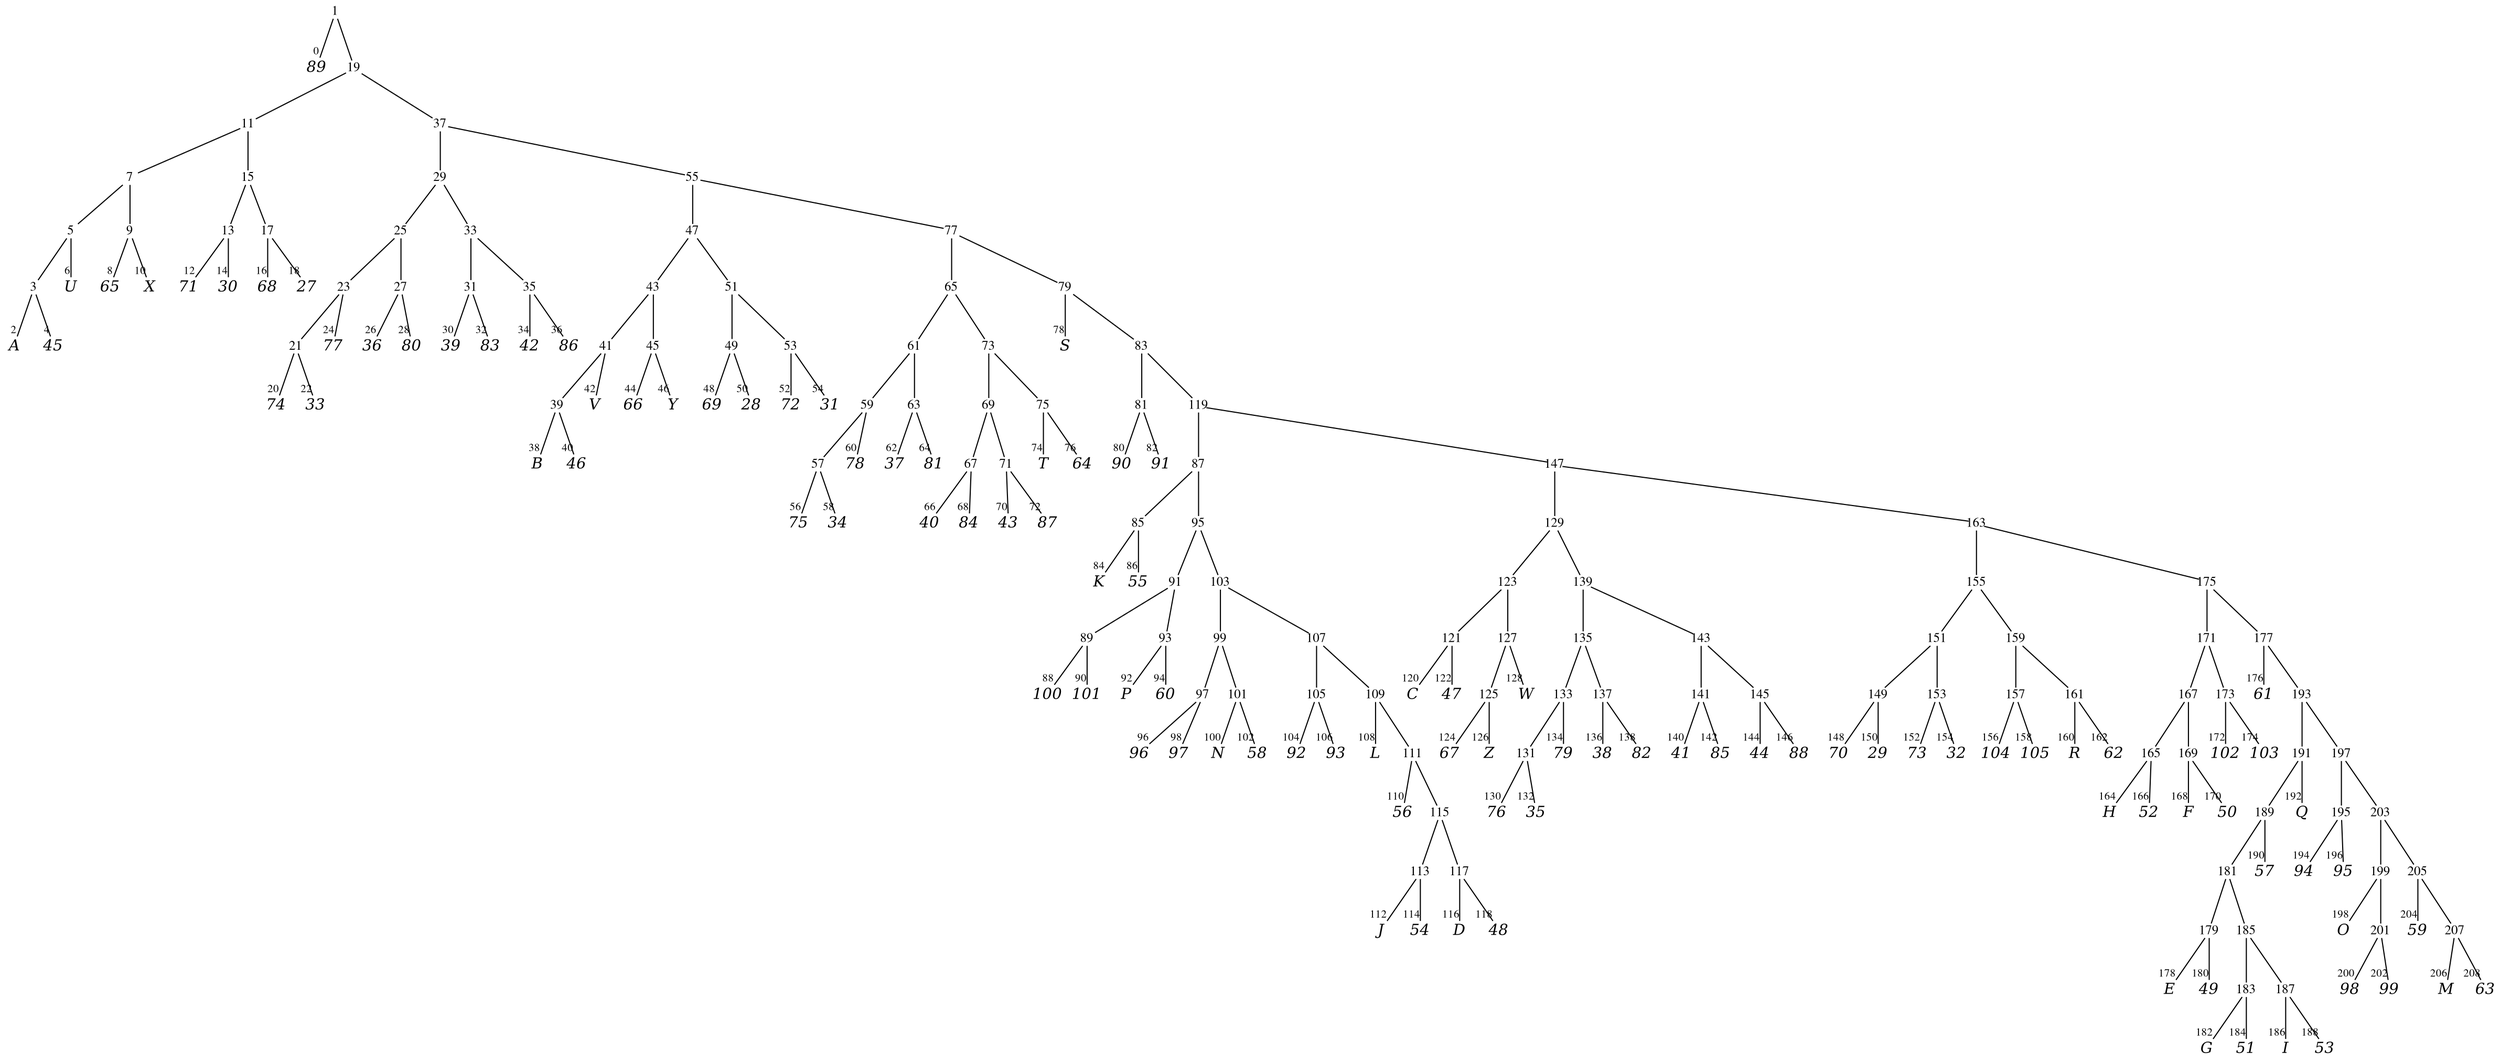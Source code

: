 
digraph vtree {

overlap=false

n1 [label="1",fontname="Times",shape="plaintext",fontsize=12,fixedsize=true,width=.2,height=.18]; 
n0 [label="89",fontname="Times-Italic",fontsize=14,shape="plaintext",fixedsize=true,width=.25,height=.25]; 
n19 [label="19",fontname="Times",shape="plaintext",fontsize=12,fixedsize=true,width=.2,height=.18]; 
n11 [label="11",fontname="Times",shape="plaintext",fontsize=12,fixedsize=true,width=.2,height=.18]; 
n7 [label="7",fontname="Times",shape="plaintext",fontsize=12,fixedsize=true,width=.2,height=.18]; 
n5 [label="5",fontname="Times",shape="plaintext",fontsize=12,fixedsize=true,width=.2,height=.18]; 
n3 [label="3",fontname="Times",shape="plaintext",fontsize=12,fixedsize=true,width=.2,height=.18]; 
n2 [label="A",fontname="Times-Italic",fontsize=14,shape="plaintext",fixedsize=true,width=.25,height=.25]; 
n4 [label="45",fontname="Times-Italic",fontsize=14,shape="plaintext",fixedsize=true,width=.25,height=.25]; 
n6 [label="U",fontname="Times-Italic",fontsize=14,shape="plaintext",fixedsize=true,width=.25,height=.25]; 
n9 [label="9",fontname="Times",shape="plaintext",fontsize=12,fixedsize=true,width=.2,height=.18]; 
n8 [label="65",fontname="Times-Italic",fontsize=14,shape="plaintext",fixedsize=true,width=.25,height=.25]; 
n10 [label="X",fontname="Times-Italic",fontsize=14,shape="plaintext",fixedsize=true,width=.25,height=.25]; 
n15 [label="15",fontname="Times",shape="plaintext",fontsize=12,fixedsize=true,width=.2,height=.18]; 
n13 [label="13",fontname="Times",shape="plaintext",fontsize=12,fixedsize=true,width=.2,height=.18]; 
n12 [label="71",fontname="Times-Italic",fontsize=14,shape="plaintext",fixedsize=true,width=.25,height=.25]; 
n14 [label="30",fontname="Times-Italic",fontsize=14,shape="plaintext",fixedsize=true,width=.25,height=.25]; 
n17 [label="17",fontname="Times",shape="plaintext",fontsize=12,fixedsize=true,width=.2,height=.18]; 
n16 [label="68",fontname="Times-Italic",fontsize=14,shape="plaintext",fixedsize=true,width=.25,height=.25]; 
n18 [label="27",fontname="Times-Italic",fontsize=14,shape="plaintext",fixedsize=true,width=.25,height=.25]; 
n37 [label="37",fontname="Times",shape="plaintext",fontsize=12,fixedsize=true,width=.2,height=.18]; 
n29 [label="29",fontname="Times",shape="plaintext",fontsize=12,fixedsize=true,width=.2,height=.18]; 
n25 [label="25",fontname="Times",shape="plaintext",fontsize=12,fixedsize=true,width=.2,height=.18]; 
n23 [label="23",fontname="Times",shape="plaintext",fontsize=12,fixedsize=true,width=.2,height=.18]; 
n21 [label="21",fontname="Times",shape="plaintext",fontsize=12,fixedsize=true,width=.2,height=.18]; 
n20 [label="74",fontname="Times-Italic",fontsize=14,shape="plaintext",fixedsize=true,width=.25,height=.25]; 
n22 [label="33",fontname="Times-Italic",fontsize=14,shape="plaintext",fixedsize=true,width=.25,height=.25]; 
n24 [label="77",fontname="Times-Italic",fontsize=14,shape="plaintext",fixedsize=true,width=.25,height=.25]; 
n27 [label="27",fontname="Times",shape="plaintext",fontsize=12,fixedsize=true,width=.2,height=.18]; 
n26 [label="36",fontname="Times-Italic",fontsize=14,shape="plaintext",fixedsize=true,width=.25,height=.25]; 
n28 [label="80",fontname="Times-Italic",fontsize=14,shape="plaintext",fixedsize=true,width=.25,height=.25]; 
n33 [label="33",fontname="Times",shape="plaintext",fontsize=12,fixedsize=true,width=.2,height=.18]; 
n31 [label="31",fontname="Times",shape="plaintext",fontsize=12,fixedsize=true,width=.2,height=.18]; 
n30 [label="39",fontname="Times-Italic",fontsize=14,shape="plaintext",fixedsize=true,width=.25,height=.25]; 
n32 [label="83",fontname="Times-Italic",fontsize=14,shape="plaintext",fixedsize=true,width=.25,height=.25]; 
n35 [label="35",fontname="Times",shape="plaintext",fontsize=12,fixedsize=true,width=.2,height=.18]; 
n34 [label="42",fontname="Times-Italic",fontsize=14,shape="plaintext",fixedsize=true,width=.25,height=.25]; 
n36 [label="86",fontname="Times-Italic",fontsize=14,shape="plaintext",fixedsize=true,width=.25,height=.25]; 
n55 [label="55",fontname="Times",shape="plaintext",fontsize=12,fixedsize=true,width=.2,height=.18]; 
n47 [label="47",fontname="Times",shape="plaintext",fontsize=12,fixedsize=true,width=.2,height=.18]; 
n43 [label="43",fontname="Times",shape="plaintext",fontsize=12,fixedsize=true,width=.2,height=.18]; 
n41 [label="41",fontname="Times",shape="plaintext",fontsize=12,fixedsize=true,width=.2,height=.18]; 
n39 [label="39",fontname="Times",shape="plaintext",fontsize=12,fixedsize=true,width=.2,height=.18]; 
n38 [label="B",fontname="Times-Italic",fontsize=14,shape="plaintext",fixedsize=true,width=.25,height=.25]; 
n40 [label="46",fontname="Times-Italic",fontsize=14,shape="plaintext",fixedsize=true,width=.25,height=.25]; 
n42 [label="V",fontname="Times-Italic",fontsize=14,shape="plaintext",fixedsize=true,width=.25,height=.25]; 
n45 [label="45",fontname="Times",shape="plaintext",fontsize=12,fixedsize=true,width=.2,height=.18]; 
n44 [label="66",fontname="Times-Italic",fontsize=14,shape="plaintext",fixedsize=true,width=.25,height=.25]; 
n46 [label="Y",fontname="Times-Italic",fontsize=14,shape="plaintext",fixedsize=true,width=.25,height=.25]; 
n51 [label="51",fontname="Times",shape="plaintext",fontsize=12,fixedsize=true,width=.2,height=.18]; 
n49 [label="49",fontname="Times",shape="plaintext",fontsize=12,fixedsize=true,width=.2,height=.18]; 
n48 [label="69",fontname="Times-Italic",fontsize=14,shape="plaintext",fixedsize=true,width=.25,height=.25]; 
n50 [label="28",fontname="Times-Italic",fontsize=14,shape="plaintext",fixedsize=true,width=.25,height=.25]; 
n53 [label="53",fontname="Times",shape="plaintext",fontsize=12,fixedsize=true,width=.2,height=.18]; 
n52 [label="72",fontname="Times-Italic",fontsize=14,shape="plaintext",fixedsize=true,width=.25,height=.25]; 
n54 [label="31",fontname="Times-Italic",fontsize=14,shape="plaintext",fixedsize=true,width=.25,height=.25]; 
n77 [label="77",fontname="Times",shape="plaintext",fontsize=12,fixedsize=true,width=.2,height=.18]; 
n65 [label="65",fontname="Times",shape="plaintext",fontsize=12,fixedsize=true,width=.2,height=.18]; 
n61 [label="61",fontname="Times",shape="plaintext",fontsize=12,fixedsize=true,width=.2,height=.18]; 
n59 [label="59",fontname="Times",shape="plaintext",fontsize=12,fixedsize=true,width=.2,height=.18]; 
n57 [label="57",fontname="Times",shape="plaintext",fontsize=12,fixedsize=true,width=.2,height=.18]; 
n56 [label="75",fontname="Times-Italic",fontsize=14,shape="plaintext",fixedsize=true,width=.25,height=.25]; 
n58 [label="34",fontname="Times-Italic",fontsize=14,shape="plaintext",fixedsize=true,width=.25,height=.25]; 
n60 [label="78",fontname="Times-Italic",fontsize=14,shape="plaintext",fixedsize=true,width=.25,height=.25]; 
n63 [label="63",fontname="Times",shape="plaintext",fontsize=12,fixedsize=true,width=.2,height=.18]; 
n62 [label="37",fontname="Times-Italic",fontsize=14,shape="plaintext",fixedsize=true,width=.25,height=.25]; 
n64 [label="81",fontname="Times-Italic",fontsize=14,shape="plaintext",fixedsize=true,width=.25,height=.25]; 
n73 [label="73",fontname="Times",shape="plaintext",fontsize=12,fixedsize=true,width=.2,height=.18]; 
n69 [label="69",fontname="Times",shape="plaintext",fontsize=12,fixedsize=true,width=.2,height=.18]; 
n67 [label="67",fontname="Times",shape="plaintext",fontsize=12,fixedsize=true,width=.2,height=.18]; 
n66 [label="40",fontname="Times-Italic",fontsize=14,shape="plaintext",fixedsize=true,width=.25,height=.25]; 
n68 [label="84",fontname="Times-Italic",fontsize=14,shape="plaintext",fixedsize=true,width=.25,height=.25]; 
n71 [label="71",fontname="Times",shape="plaintext",fontsize=12,fixedsize=true,width=.2,height=.18]; 
n70 [label="43",fontname="Times-Italic",fontsize=14,shape="plaintext",fixedsize=true,width=.25,height=.25]; 
n72 [label="87",fontname="Times-Italic",fontsize=14,shape="plaintext",fixedsize=true,width=.25,height=.25]; 
n75 [label="75",fontname="Times",shape="plaintext",fontsize=12,fixedsize=true,width=.2,height=.18]; 
n74 [label="T",fontname="Times-Italic",fontsize=14,shape="plaintext",fixedsize=true,width=.25,height=.25]; 
n76 [label="64",fontname="Times-Italic",fontsize=14,shape="plaintext",fixedsize=true,width=.25,height=.25]; 
n79 [label="79",fontname="Times",shape="plaintext",fontsize=12,fixedsize=true,width=.2,height=.18]; 
n78 [label="S",fontname="Times-Italic",fontsize=14,shape="plaintext",fixedsize=true,width=.25,height=.25]; 
n83 [label="83",fontname="Times",shape="plaintext",fontsize=12,fixedsize=true,width=.2,height=.18]; 
n81 [label="81",fontname="Times",shape="plaintext",fontsize=12,fixedsize=true,width=.2,height=.18]; 
n80 [label="90",fontname="Times-Italic",fontsize=14,shape="plaintext",fixedsize=true,width=.25,height=.25]; 
n82 [label="91",fontname="Times-Italic",fontsize=14,shape="plaintext",fixedsize=true,width=.25,height=.25]; 
n119 [label="119",fontname="Times",shape="plaintext",fontsize=12,fixedsize=true,width=.2,height=.18]; 
n87 [label="87",fontname="Times",shape="plaintext",fontsize=12,fixedsize=true,width=.2,height=.18]; 
n85 [label="85",fontname="Times",shape="plaintext",fontsize=12,fixedsize=true,width=.2,height=.18]; 
n84 [label="K",fontname="Times-Italic",fontsize=14,shape="plaintext",fixedsize=true,width=.25,height=.25]; 
n86 [label="55",fontname="Times-Italic",fontsize=14,shape="plaintext",fixedsize=true,width=.25,height=.25]; 
n95 [label="95",fontname="Times",shape="plaintext",fontsize=12,fixedsize=true,width=.2,height=.18]; 
n91 [label="91",fontname="Times",shape="plaintext",fontsize=12,fixedsize=true,width=.2,height=.18]; 
n89 [label="89",fontname="Times",shape="plaintext",fontsize=12,fixedsize=true,width=.2,height=.18]; 
n88 [label="100",fontname="Times-Italic",fontsize=14,shape="plaintext",fixedsize=true,width=.25,height=.25]; 
n90 [label="101",fontname="Times-Italic",fontsize=14,shape="plaintext",fixedsize=true,width=.25,height=.25]; 
n93 [label="93",fontname="Times",shape="plaintext",fontsize=12,fixedsize=true,width=.2,height=.18]; 
n92 [label="P",fontname="Times-Italic",fontsize=14,shape="plaintext",fixedsize=true,width=.25,height=.25]; 
n94 [label="60",fontname="Times-Italic",fontsize=14,shape="plaintext",fixedsize=true,width=.25,height=.25]; 
n103 [label="103",fontname="Times",shape="plaintext",fontsize=12,fixedsize=true,width=.2,height=.18]; 
n99 [label="99",fontname="Times",shape="plaintext",fontsize=12,fixedsize=true,width=.2,height=.18]; 
n97 [label="97",fontname="Times",shape="plaintext",fontsize=12,fixedsize=true,width=.2,height=.18]; 
n96 [label="96",fontname="Times-Italic",fontsize=14,shape="plaintext",fixedsize=true,width=.25,height=.25]; 
n98 [label="97",fontname="Times-Italic",fontsize=14,shape="plaintext",fixedsize=true,width=.25,height=.25]; 
n101 [label="101",fontname="Times",shape="plaintext",fontsize=12,fixedsize=true,width=.2,height=.18]; 
n100 [label="N",fontname="Times-Italic",fontsize=14,shape="plaintext",fixedsize=true,width=.25,height=.25]; 
n102 [label="58",fontname="Times-Italic",fontsize=14,shape="plaintext",fixedsize=true,width=.25,height=.25]; 
n107 [label="107",fontname="Times",shape="plaintext",fontsize=12,fixedsize=true,width=.2,height=.18]; 
n105 [label="105",fontname="Times",shape="plaintext",fontsize=12,fixedsize=true,width=.2,height=.18]; 
n104 [label="92",fontname="Times-Italic",fontsize=14,shape="plaintext",fixedsize=true,width=.25,height=.25]; 
n106 [label="93",fontname="Times-Italic",fontsize=14,shape="plaintext",fixedsize=true,width=.25,height=.25]; 
n109 [label="109",fontname="Times",shape="plaintext",fontsize=12,fixedsize=true,width=.2,height=.18]; 
n108 [label="L",fontname="Times-Italic",fontsize=14,shape="plaintext",fixedsize=true,width=.25,height=.25]; 
n111 [label="111",fontname="Times",shape="plaintext",fontsize=12,fixedsize=true,width=.2,height=.18]; 
n110 [label="56",fontname="Times-Italic",fontsize=14,shape="plaintext",fixedsize=true,width=.25,height=.25]; 
n115 [label="115",fontname="Times",shape="plaintext",fontsize=12,fixedsize=true,width=.2,height=.18]; 
n113 [label="113",fontname="Times",shape="plaintext",fontsize=12,fixedsize=true,width=.2,height=.18]; 
n112 [label="J",fontname="Times-Italic",fontsize=14,shape="plaintext",fixedsize=true,width=.25,height=.25]; 
n114 [label="54",fontname="Times-Italic",fontsize=14,shape="plaintext",fixedsize=true,width=.25,height=.25]; 
n117 [label="117",fontname="Times",shape="plaintext",fontsize=12,fixedsize=true,width=.2,height=.18]; 
n116 [label="D",fontname="Times-Italic",fontsize=14,shape="plaintext",fixedsize=true,width=.25,height=.25]; 
n118 [label="48",fontname="Times-Italic",fontsize=14,shape="plaintext",fixedsize=true,width=.25,height=.25]; 
n147 [label="147",fontname="Times",shape="plaintext",fontsize=12,fixedsize=true,width=.2,height=.18]; 
n129 [label="129",fontname="Times",shape="plaintext",fontsize=12,fixedsize=true,width=.2,height=.18]; 
n123 [label="123",fontname="Times",shape="plaintext",fontsize=12,fixedsize=true,width=.2,height=.18]; 
n121 [label="121",fontname="Times",shape="plaintext",fontsize=12,fixedsize=true,width=.2,height=.18]; 
n120 [label="C",fontname="Times-Italic",fontsize=14,shape="plaintext",fixedsize=true,width=.25,height=.25]; 
n122 [label="47",fontname="Times-Italic",fontsize=14,shape="plaintext",fixedsize=true,width=.25,height=.25]; 
n127 [label="127",fontname="Times",shape="plaintext",fontsize=12,fixedsize=true,width=.2,height=.18]; 
n125 [label="125",fontname="Times",shape="plaintext",fontsize=12,fixedsize=true,width=.2,height=.18]; 
n124 [label="67",fontname="Times-Italic",fontsize=14,shape="plaintext",fixedsize=true,width=.25,height=.25]; 
n126 [label="Z",fontname="Times-Italic",fontsize=14,shape="plaintext",fixedsize=true,width=.25,height=.25]; 
n128 [label="W",fontname="Times-Italic",fontsize=14,shape="plaintext",fixedsize=true,width=.25,height=.25]; 
n139 [label="139",fontname="Times",shape="plaintext",fontsize=12,fixedsize=true,width=.2,height=.18]; 
n135 [label="135",fontname="Times",shape="plaintext",fontsize=12,fixedsize=true,width=.2,height=.18]; 
n133 [label="133",fontname="Times",shape="plaintext",fontsize=12,fixedsize=true,width=.2,height=.18]; 
n131 [label="131",fontname="Times",shape="plaintext",fontsize=12,fixedsize=true,width=.2,height=.18]; 
n130 [label="76",fontname="Times-Italic",fontsize=14,shape="plaintext",fixedsize=true,width=.25,height=.25]; 
n132 [label="35",fontname="Times-Italic",fontsize=14,shape="plaintext",fixedsize=true,width=.25,height=.25]; 
n134 [label="79",fontname="Times-Italic",fontsize=14,shape="plaintext",fixedsize=true,width=.25,height=.25]; 
n137 [label="137",fontname="Times",shape="plaintext",fontsize=12,fixedsize=true,width=.2,height=.18]; 
n136 [label="38",fontname="Times-Italic",fontsize=14,shape="plaintext",fixedsize=true,width=.25,height=.25]; 
n138 [label="82",fontname="Times-Italic",fontsize=14,shape="plaintext",fixedsize=true,width=.25,height=.25]; 
n143 [label="143",fontname="Times",shape="plaintext",fontsize=12,fixedsize=true,width=.2,height=.18]; 
n141 [label="141",fontname="Times",shape="plaintext",fontsize=12,fixedsize=true,width=.2,height=.18]; 
n140 [label="41",fontname="Times-Italic",fontsize=14,shape="plaintext",fixedsize=true,width=.25,height=.25]; 
n142 [label="85",fontname="Times-Italic",fontsize=14,shape="plaintext",fixedsize=true,width=.25,height=.25]; 
n145 [label="145",fontname="Times",shape="plaintext",fontsize=12,fixedsize=true,width=.2,height=.18]; 
n144 [label="44",fontname="Times-Italic",fontsize=14,shape="plaintext",fixedsize=true,width=.25,height=.25]; 
n146 [label="88",fontname="Times-Italic",fontsize=14,shape="plaintext",fixedsize=true,width=.25,height=.25]; 
n163 [label="163",fontname="Times",shape="plaintext",fontsize=12,fixedsize=true,width=.2,height=.18]; 
n155 [label="155",fontname="Times",shape="plaintext",fontsize=12,fixedsize=true,width=.2,height=.18]; 
n151 [label="151",fontname="Times",shape="plaintext",fontsize=12,fixedsize=true,width=.2,height=.18]; 
n149 [label="149",fontname="Times",shape="plaintext",fontsize=12,fixedsize=true,width=.2,height=.18]; 
n148 [label="70",fontname="Times-Italic",fontsize=14,shape="plaintext",fixedsize=true,width=.25,height=.25]; 
n150 [label="29",fontname="Times-Italic",fontsize=14,shape="plaintext",fixedsize=true,width=.25,height=.25]; 
n153 [label="153",fontname="Times",shape="plaintext",fontsize=12,fixedsize=true,width=.2,height=.18]; 
n152 [label="73",fontname="Times-Italic",fontsize=14,shape="plaintext",fixedsize=true,width=.25,height=.25]; 
n154 [label="32",fontname="Times-Italic",fontsize=14,shape="plaintext",fixedsize=true,width=.25,height=.25]; 
n159 [label="159",fontname="Times",shape="plaintext",fontsize=12,fixedsize=true,width=.2,height=.18]; 
n157 [label="157",fontname="Times",shape="plaintext",fontsize=12,fixedsize=true,width=.2,height=.18]; 
n156 [label="104",fontname="Times-Italic",fontsize=14,shape="plaintext",fixedsize=true,width=.25,height=.25]; 
n158 [label="105",fontname="Times-Italic",fontsize=14,shape="plaintext",fixedsize=true,width=.25,height=.25]; 
n161 [label="161",fontname="Times",shape="plaintext",fontsize=12,fixedsize=true,width=.2,height=.18]; 
n160 [label="R",fontname="Times-Italic",fontsize=14,shape="plaintext",fixedsize=true,width=.25,height=.25]; 
n162 [label="62",fontname="Times-Italic",fontsize=14,shape="plaintext",fixedsize=true,width=.25,height=.25]; 
n175 [label="175",fontname="Times",shape="plaintext",fontsize=12,fixedsize=true,width=.2,height=.18]; 
n171 [label="171",fontname="Times",shape="plaintext",fontsize=12,fixedsize=true,width=.2,height=.18]; 
n167 [label="167",fontname="Times",shape="plaintext",fontsize=12,fixedsize=true,width=.2,height=.18]; 
n165 [label="165",fontname="Times",shape="plaintext",fontsize=12,fixedsize=true,width=.2,height=.18]; 
n164 [label="H",fontname="Times-Italic",fontsize=14,shape="plaintext",fixedsize=true,width=.25,height=.25]; 
n166 [label="52",fontname="Times-Italic",fontsize=14,shape="plaintext",fixedsize=true,width=.25,height=.25]; 
n169 [label="169",fontname="Times",shape="plaintext",fontsize=12,fixedsize=true,width=.2,height=.18]; 
n168 [label="F",fontname="Times-Italic",fontsize=14,shape="plaintext",fixedsize=true,width=.25,height=.25]; 
n170 [label="50",fontname="Times-Italic",fontsize=14,shape="plaintext",fixedsize=true,width=.25,height=.25]; 
n173 [label="173",fontname="Times",shape="plaintext",fontsize=12,fixedsize=true,width=.2,height=.18]; 
n172 [label="102",fontname="Times-Italic",fontsize=14,shape="plaintext",fixedsize=true,width=.25,height=.25]; 
n174 [label="103",fontname="Times-Italic",fontsize=14,shape="plaintext",fixedsize=true,width=.25,height=.25]; 
n177 [label="177",fontname="Times",shape="plaintext",fontsize=12,fixedsize=true,width=.2,height=.18]; 
n176 [label="61",fontname="Times-Italic",fontsize=14,shape="plaintext",fixedsize=true,width=.25,height=.25]; 
n193 [label="193",fontname="Times",shape="plaintext",fontsize=12,fixedsize=true,width=.2,height=.18]; 
n191 [label="191",fontname="Times",shape="plaintext",fontsize=12,fixedsize=true,width=.2,height=.18]; 
n189 [label="189",fontname="Times",shape="plaintext",fontsize=12,fixedsize=true,width=.2,height=.18]; 
n181 [label="181",fontname="Times",shape="plaintext",fontsize=12,fixedsize=true,width=.2,height=.18]; 
n179 [label="179",fontname="Times",shape="plaintext",fontsize=12,fixedsize=true,width=.2,height=.18]; 
n178 [label="E",fontname="Times-Italic",fontsize=14,shape="plaintext",fixedsize=true,width=.25,height=.25]; 
n180 [label="49",fontname="Times-Italic",fontsize=14,shape="plaintext",fixedsize=true,width=.25,height=.25]; 
n185 [label="185",fontname="Times",shape="plaintext",fontsize=12,fixedsize=true,width=.2,height=.18]; 
n183 [label="183",fontname="Times",shape="plaintext",fontsize=12,fixedsize=true,width=.2,height=.18]; 
n182 [label="G",fontname="Times-Italic",fontsize=14,shape="plaintext",fixedsize=true,width=.25,height=.25]; 
n184 [label="51",fontname="Times-Italic",fontsize=14,shape="plaintext",fixedsize=true,width=.25,height=.25]; 
n187 [label="187",fontname="Times",shape="plaintext",fontsize=12,fixedsize=true,width=.2,height=.18]; 
n186 [label="I",fontname="Times-Italic",fontsize=14,shape="plaintext",fixedsize=true,width=.25,height=.25]; 
n188 [label="53",fontname="Times-Italic",fontsize=14,shape="plaintext",fixedsize=true,width=.25,height=.25]; 
n190 [label="57",fontname="Times-Italic",fontsize=14,shape="plaintext",fixedsize=true,width=.25,height=.25]; 
n192 [label="Q",fontname="Times-Italic",fontsize=14,shape="plaintext",fixedsize=true,width=.25,height=.25]; 
n197 [label="197",fontname="Times",shape="plaintext",fontsize=12,fixedsize=true,width=.2,height=.18]; 
n195 [label="195",fontname="Times",shape="plaintext",fontsize=12,fixedsize=true,width=.2,height=.18]; 
n194 [label="94",fontname="Times-Italic",fontsize=14,shape="plaintext",fixedsize=true,width=.25,height=.25]; 
n196 [label="95",fontname="Times-Italic",fontsize=14,shape="plaintext",fixedsize=true,width=.25,height=.25]; 
n203 [label="203",fontname="Times",shape="plaintext",fontsize=12,fixedsize=true,width=.2,height=.18]; 
n199 [label="199",fontname="Times",shape="plaintext",fontsize=12,fixedsize=true,width=.2,height=.18]; 
n198 [label="O",fontname="Times-Italic",fontsize=14,shape="plaintext",fixedsize=true,width=.25,height=.25]; 
n201 [label="201",fontname="Times",shape="plaintext",fontsize=12,fixedsize=true,width=.2,height=.18]; 
n200 [label="98",fontname="Times-Italic",fontsize=14,shape="plaintext",fixedsize=true,width=.25,height=.25]; 
n202 [label="99",fontname="Times-Italic",fontsize=14,shape="plaintext",fixedsize=true,width=.25,height=.25]; 
n205 [label="205",fontname="Times",shape="plaintext",fontsize=12,fixedsize=true,width=.2,height=.18]; 
n204 [label="59",fontname="Times-Italic",fontsize=14,shape="plaintext",fixedsize=true,width=.25,height=.25]; 
n207 [label="207",fontname="Times",shape="plaintext",fontsize=12,fixedsize=true,width=.2,height=.18]; 
n206 [label="M",fontname="Times-Italic",fontsize=14,shape="plaintext",fixedsize=true,width=.25,height=.25]; 
n208 [label="63",fontname="Times-Italic",fontsize=14,shape="plaintext",fixedsize=true,width=.25,height=.25]; 
n1->n0 [headclip=true,arrowhead=none,headlabel="0",labelfontname="Times",labelfontsize=10];
n1->n19 [arrowhead=none];
n19->n11 [arrowhead=none];
n11->n7 [arrowhead=none];
n7->n5 [arrowhead=none];
n5->n3 [arrowhead=none];
n3->n2 [headclip=true,arrowhead=none,headlabel="2",labelfontname="Times",labelfontsize=10];
n3->n4 [headclip=true,arrowhead=none,headlabel="4",labelfontname="Times",labelfontsize=10];
n5->n6 [headclip=true,arrowhead=none,headlabel="6",labelfontname="Times",labelfontsize=10];
n7->n9 [arrowhead=none];
n9->n8 [headclip=true,arrowhead=none,headlabel="8",labelfontname="Times",labelfontsize=10];
n9->n10 [headclip=true,arrowhead=none,headlabel="10",labelfontname="Times",labelfontsize=10];
n11->n15 [arrowhead=none];
n15->n13 [arrowhead=none];
n13->n12 [headclip=true,arrowhead=none,headlabel="12",labelfontname="Times",labelfontsize=10];
n13->n14 [headclip=true,arrowhead=none,headlabel="14",labelfontname="Times",labelfontsize=10];
n15->n17 [arrowhead=none];
n17->n16 [headclip=true,arrowhead=none,headlabel="16",labelfontname="Times",labelfontsize=10];
n17->n18 [headclip=true,arrowhead=none,headlabel="18",labelfontname="Times",labelfontsize=10];
n19->n37 [arrowhead=none];
n37->n29 [arrowhead=none];
n29->n25 [arrowhead=none];
n25->n23 [arrowhead=none];
n23->n21 [arrowhead=none];
n21->n20 [headclip=true,arrowhead=none,headlabel="20",labelfontname="Times",labelfontsize=10];
n21->n22 [headclip=true,arrowhead=none,headlabel="22",labelfontname="Times",labelfontsize=10];
n23->n24 [headclip=true,arrowhead=none,headlabel="24",labelfontname="Times",labelfontsize=10];
n25->n27 [arrowhead=none];
n27->n26 [headclip=true,arrowhead=none,headlabel="26",labelfontname="Times",labelfontsize=10];
n27->n28 [headclip=true,arrowhead=none,headlabel="28",labelfontname="Times",labelfontsize=10];
n29->n33 [arrowhead=none];
n33->n31 [arrowhead=none];
n31->n30 [headclip=true,arrowhead=none,headlabel="30",labelfontname="Times",labelfontsize=10];
n31->n32 [headclip=true,arrowhead=none,headlabel="32",labelfontname="Times",labelfontsize=10];
n33->n35 [arrowhead=none];
n35->n34 [headclip=true,arrowhead=none,headlabel="34",labelfontname="Times",labelfontsize=10];
n35->n36 [headclip=true,arrowhead=none,headlabel="36",labelfontname="Times",labelfontsize=10];
n37->n55 [arrowhead=none];
n55->n47 [arrowhead=none];
n47->n43 [arrowhead=none];
n43->n41 [arrowhead=none];
n41->n39 [arrowhead=none];
n39->n38 [headclip=true,arrowhead=none,headlabel="38",labelfontname="Times",labelfontsize=10];
n39->n40 [headclip=true,arrowhead=none,headlabel="40",labelfontname="Times",labelfontsize=10];
n41->n42 [headclip=true,arrowhead=none,headlabel="42",labelfontname="Times",labelfontsize=10];
n43->n45 [arrowhead=none];
n45->n44 [headclip=true,arrowhead=none,headlabel="44",labelfontname="Times",labelfontsize=10];
n45->n46 [headclip=true,arrowhead=none,headlabel="46",labelfontname="Times",labelfontsize=10];
n47->n51 [arrowhead=none];
n51->n49 [arrowhead=none];
n49->n48 [headclip=true,arrowhead=none,headlabel="48",labelfontname="Times",labelfontsize=10];
n49->n50 [headclip=true,arrowhead=none,headlabel="50",labelfontname="Times",labelfontsize=10];
n51->n53 [arrowhead=none];
n53->n52 [headclip=true,arrowhead=none,headlabel="52",labelfontname="Times",labelfontsize=10];
n53->n54 [headclip=true,arrowhead=none,headlabel="54",labelfontname="Times",labelfontsize=10];
n55->n77 [arrowhead=none];
n77->n65 [arrowhead=none];
n65->n61 [arrowhead=none];
n61->n59 [arrowhead=none];
n59->n57 [arrowhead=none];
n57->n56 [headclip=true,arrowhead=none,headlabel="56",labelfontname="Times",labelfontsize=10];
n57->n58 [headclip=true,arrowhead=none,headlabel="58",labelfontname="Times",labelfontsize=10];
n59->n60 [headclip=true,arrowhead=none,headlabel="60",labelfontname="Times",labelfontsize=10];
n61->n63 [arrowhead=none];
n63->n62 [headclip=true,arrowhead=none,headlabel="62",labelfontname="Times",labelfontsize=10];
n63->n64 [headclip=true,arrowhead=none,headlabel="64",labelfontname="Times",labelfontsize=10];
n65->n73 [arrowhead=none];
n73->n69 [arrowhead=none];
n69->n67 [arrowhead=none];
n67->n66 [headclip=true,arrowhead=none,headlabel="66",labelfontname="Times",labelfontsize=10];
n67->n68 [headclip=true,arrowhead=none,headlabel="68",labelfontname="Times",labelfontsize=10];
n69->n71 [arrowhead=none];
n71->n70 [headclip=true,arrowhead=none,headlabel="70",labelfontname="Times",labelfontsize=10];
n71->n72 [headclip=true,arrowhead=none,headlabel="72",labelfontname="Times",labelfontsize=10];
n73->n75 [arrowhead=none];
n75->n74 [headclip=true,arrowhead=none,headlabel="74",labelfontname="Times",labelfontsize=10];
n75->n76 [headclip=true,arrowhead=none,headlabel="76",labelfontname="Times",labelfontsize=10];
n77->n79 [arrowhead=none];
n79->n78 [headclip=true,arrowhead=none,headlabel="78",labelfontname="Times",labelfontsize=10];
n79->n83 [arrowhead=none];
n83->n81 [arrowhead=none];
n81->n80 [headclip=true,arrowhead=none,headlabel="80",labelfontname="Times",labelfontsize=10];
n81->n82 [headclip=true,arrowhead=none,headlabel="82",labelfontname="Times",labelfontsize=10];
n83->n119 [arrowhead=none];
n119->n87 [arrowhead=none];
n87->n85 [arrowhead=none];
n85->n84 [headclip=true,arrowhead=none,headlabel="84",labelfontname="Times",labelfontsize=10];
n85->n86 [headclip=true,arrowhead=none,headlabel="86",labelfontname="Times",labelfontsize=10];
n87->n95 [arrowhead=none];
n95->n91 [arrowhead=none];
n91->n89 [arrowhead=none];
n89->n88 [headclip=true,arrowhead=none,headlabel="88",labelfontname="Times",labelfontsize=10];
n89->n90 [headclip=true,arrowhead=none,headlabel="90",labelfontname="Times",labelfontsize=10];
n91->n93 [arrowhead=none];
n93->n92 [headclip=true,arrowhead=none,headlabel="92",labelfontname="Times",labelfontsize=10];
n93->n94 [headclip=true,arrowhead=none,headlabel="94",labelfontname="Times",labelfontsize=10];
n95->n103 [arrowhead=none];
n103->n99 [arrowhead=none];
n99->n97 [arrowhead=none];
n97->n96 [headclip=true,arrowhead=none,headlabel="96",labelfontname="Times",labelfontsize=10];
n97->n98 [headclip=true,arrowhead=none,headlabel="98",labelfontname="Times",labelfontsize=10];
n99->n101 [arrowhead=none];
n101->n100 [headclip=true,arrowhead=none,headlabel="100",labelfontname="Times",labelfontsize=10];
n101->n102 [headclip=true,arrowhead=none,headlabel="102",labelfontname="Times",labelfontsize=10];
n103->n107 [arrowhead=none];
n107->n105 [arrowhead=none];
n105->n104 [headclip=true,arrowhead=none,headlabel="104",labelfontname="Times",labelfontsize=10];
n105->n106 [headclip=true,arrowhead=none,headlabel="106",labelfontname="Times",labelfontsize=10];
n107->n109 [arrowhead=none];
n109->n108 [headclip=true,arrowhead=none,headlabel="108",labelfontname="Times",labelfontsize=10];
n109->n111 [arrowhead=none];
n111->n110 [headclip=true,arrowhead=none,headlabel="110",labelfontname="Times",labelfontsize=10];
n111->n115 [arrowhead=none];
n115->n113 [arrowhead=none];
n113->n112 [headclip=true,arrowhead=none,headlabel="112",labelfontname="Times",labelfontsize=10];
n113->n114 [headclip=true,arrowhead=none,headlabel="114",labelfontname="Times",labelfontsize=10];
n115->n117 [arrowhead=none];
n117->n116 [headclip=true,arrowhead=none,headlabel="116",labelfontname="Times",labelfontsize=10];
n117->n118 [headclip=true,arrowhead=none,headlabel="118",labelfontname="Times",labelfontsize=10];
n119->n147 [arrowhead=none];
n147->n129 [arrowhead=none];
n129->n123 [arrowhead=none];
n123->n121 [arrowhead=none];
n121->n120 [headclip=true,arrowhead=none,headlabel="120",labelfontname="Times",labelfontsize=10];
n121->n122 [headclip=true,arrowhead=none,headlabel="122",labelfontname="Times",labelfontsize=10];
n123->n127 [arrowhead=none];
n127->n125 [arrowhead=none];
n125->n124 [headclip=true,arrowhead=none,headlabel="124",labelfontname="Times",labelfontsize=10];
n125->n126 [headclip=true,arrowhead=none,headlabel="126",labelfontname="Times",labelfontsize=10];
n127->n128 [headclip=true,arrowhead=none,headlabel="128",labelfontname="Times",labelfontsize=10];
n129->n139 [arrowhead=none];
n139->n135 [arrowhead=none];
n135->n133 [arrowhead=none];
n133->n131 [arrowhead=none];
n131->n130 [headclip=true,arrowhead=none,headlabel="130",labelfontname="Times",labelfontsize=10];
n131->n132 [headclip=true,arrowhead=none,headlabel="132",labelfontname="Times",labelfontsize=10];
n133->n134 [headclip=true,arrowhead=none,headlabel="134",labelfontname="Times",labelfontsize=10];
n135->n137 [arrowhead=none];
n137->n136 [headclip=true,arrowhead=none,headlabel="136",labelfontname="Times",labelfontsize=10];
n137->n138 [headclip=true,arrowhead=none,headlabel="138",labelfontname="Times",labelfontsize=10];
n139->n143 [arrowhead=none];
n143->n141 [arrowhead=none];
n141->n140 [headclip=true,arrowhead=none,headlabel="140",labelfontname="Times",labelfontsize=10];
n141->n142 [headclip=true,arrowhead=none,headlabel="142",labelfontname="Times",labelfontsize=10];
n143->n145 [arrowhead=none];
n145->n144 [headclip=true,arrowhead=none,headlabel="144",labelfontname="Times",labelfontsize=10];
n145->n146 [headclip=true,arrowhead=none,headlabel="146",labelfontname="Times",labelfontsize=10];
n147->n163 [arrowhead=none];
n163->n155 [arrowhead=none];
n155->n151 [arrowhead=none];
n151->n149 [arrowhead=none];
n149->n148 [headclip=true,arrowhead=none,headlabel="148",labelfontname="Times",labelfontsize=10];
n149->n150 [headclip=true,arrowhead=none,headlabel="150",labelfontname="Times",labelfontsize=10];
n151->n153 [arrowhead=none];
n153->n152 [headclip=true,arrowhead=none,headlabel="152",labelfontname="Times",labelfontsize=10];
n153->n154 [headclip=true,arrowhead=none,headlabel="154",labelfontname="Times",labelfontsize=10];
n155->n159 [arrowhead=none];
n159->n157 [arrowhead=none];
n157->n156 [headclip=true,arrowhead=none,headlabel="156",labelfontname="Times",labelfontsize=10];
n157->n158 [headclip=true,arrowhead=none,headlabel="158",labelfontname="Times",labelfontsize=10];
n159->n161 [arrowhead=none];
n161->n160 [headclip=true,arrowhead=none,headlabel="160",labelfontname="Times",labelfontsize=10];
n161->n162 [headclip=true,arrowhead=none,headlabel="162",labelfontname="Times",labelfontsize=10];
n163->n175 [arrowhead=none];
n175->n171 [arrowhead=none];
n171->n167 [arrowhead=none];
n167->n165 [arrowhead=none];
n165->n164 [headclip=true,arrowhead=none,headlabel="164",labelfontname="Times",labelfontsize=10];
n165->n166 [headclip=true,arrowhead=none,headlabel="166",labelfontname="Times",labelfontsize=10];
n167->n169 [arrowhead=none];
n169->n168 [headclip=true,arrowhead=none,headlabel="168",labelfontname="Times",labelfontsize=10];
n169->n170 [headclip=true,arrowhead=none,headlabel="170",labelfontname="Times",labelfontsize=10];
n171->n173 [arrowhead=none];
n173->n172 [headclip=true,arrowhead=none,headlabel="172",labelfontname="Times",labelfontsize=10];
n173->n174 [headclip=true,arrowhead=none,headlabel="174",labelfontname="Times",labelfontsize=10];
n175->n177 [arrowhead=none];
n177->n176 [headclip=true,arrowhead=none,headlabel="176",labelfontname="Times",labelfontsize=10];
n177->n193 [arrowhead=none];
n193->n191 [arrowhead=none];
n191->n189 [arrowhead=none];
n189->n181 [arrowhead=none];
n181->n179 [arrowhead=none];
n179->n178 [headclip=true,arrowhead=none,headlabel="178",labelfontname="Times",labelfontsize=10];
n179->n180 [headclip=true,arrowhead=none,headlabel="180",labelfontname="Times",labelfontsize=10];
n181->n185 [arrowhead=none];
n185->n183 [arrowhead=none];
n183->n182 [headclip=true,arrowhead=none,headlabel="182",labelfontname="Times",labelfontsize=10];
n183->n184 [headclip=true,arrowhead=none,headlabel="184",labelfontname="Times",labelfontsize=10];
n185->n187 [arrowhead=none];
n187->n186 [headclip=true,arrowhead=none,headlabel="186",labelfontname="Times",labelfontsize=10];
n187->n188 [headclip=true,arrowhead=none,headlabel="188",labelfontname="Times",labelfontsize=10];
n189->n190 [headclip=true,arrowhead=none,headlabel="190",labelfontname="Times",labelfontsize=10];
n191->n192 [headclip=true,arrowhead=none,headlabel="192",labelfontname="Times",labelfontsize=10];
n193->n197 [arrowhead=none];
n197->n195 [arrowhead=none];
n195->n194 [headclip=true,arrowhead=none,headlabel="194",labelfontname="Times",labelfontsize=10];
n195->n196 [headclip=true,arrowhead=none,headlabel="196",labelfontname="Times",labelfontsize=10];
n197->n203 [arrowhead=none];
n203->n199 [arrowhead=none];
n199->n198 [headclip=true,arrowhead=none,headlabel="198",labelfontname="Times",labelfontsize=10];
n199->n201 [arrowhead=none];
n201->n200 [headclip=true,arrowhead=none,headlabel="200",labelfontname="Times",labelfontsize=10];
n201->n202 [headclip=true,arrowhead=none,headlabel="202",labelfontname="Times",labelfontsize=10];
n203->n205 [arrowhead=none];
n205->n204 [headclip=true,arrowhead=none,headlabel="204",labelfontname="Times",labelfontsize=10];
n205->n207 [arrowhead=none];
n207->n206 [headclip=true,arrowhead=none,headlabel="206",labelfontname="Times",labelfontsize=10];
n207->n208 [headclip=true,arrowhead=none,headlabel="208",labelfontname="Times",labelfontsize=10];


}